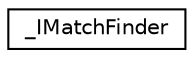 digraph "Graphical Class Hierarchy"
{
 // LATEX_PDF_SIZE
  edge [fontname="Helvetica",fontsize="10",labelfontname="Helvetica",labelfontsize="10"];
  node [fontname="Helvetica",fontsize="10",shape=record];
  rankdir="LR";
  Node0 [label="_IMatchFinder",height=0.2,width=0.4,color="black", fillcolor="white", style="filled",URL="$struct___i_match_finder.html",tooltip=" "];
}
